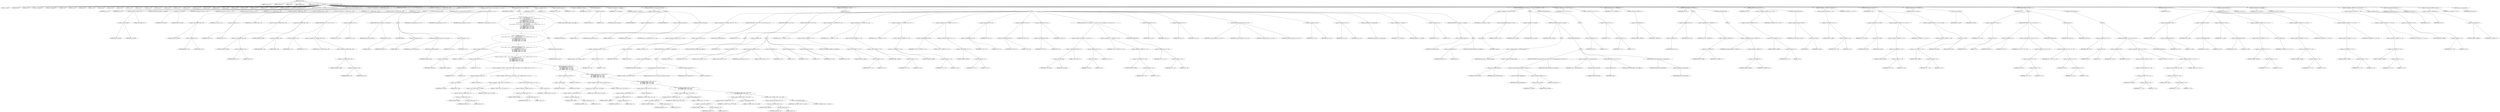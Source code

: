 digraph cache_insert {  
"1000130" [label = "(METHOD,cache_insert)" ]
"1000131" [label = "(PARAM,const char *a1)" ]
"1000132" [label = "(PARAM,_DWORD *a2)" ]
"1000133" [label = "(PARAM,int a3)" ]
"1000134" [label = "(PARAM,unsigned int a4)" ]
"1000135" [label = "(PARAM,unsigned __int16 a5)" ]
"1000136" [label = "(BLOCK,,)" ]
"1000137" [label = "(LOCAL,v5: __int16)" ]
"1000138" [label = "(LOCAL,result: int)" ]
"1000139" [label = "(LOCAL,v11: int)" ]
"1000140" [label = "(LOCAL,v12: unsigned int)" ]
"1000141" [label = "(LOCAL,v13: unsigned int)" ]
"1000142" [label = "(LOCAL,v14: int)" ]
"1000143" [label = "(LOCAL,v15: int *)" ]
"1000144" [label = "(LOCAL,v16: int)" ]
"1000145" [label = "(LOCAL,v17: int)" ]
"1000146" [label = "(LOCAL,v18: int)" ]
"1000147" [label = "(LOCAL,v19: int)" ]
"1000148" [label = "(LOCAL,v20: int)" ]
"1000149" [label = "(LOCAL,v21: int)" ]
"1000150" [label = "(LOCAL,v22: int)" ]
"1000151" [label = "(LOCAL,v23: int)" ]
"1000152" [label = "(LOCAL,v24: int *)" ]
"1000153" [label = "(LOCAL,v25: int)" ]
"1000154" [label = "(LOCAL,v26: int)" ]
"1000155" [label = "(LOCAL,v27: int)" ]
"1000156" [label = "(LOCAL,v28: char *)" ]
"1000157" [label = "(LOCAL,v29: int)" ]
"1000158" [label = "(LOCAL,v30: int)" ]
"1000159" [label = "(LOCAL,v31: int)" ]
"1000160" [label = "(LOCAL,v32: int)" ]
"1000161" [label = "(LOCAL,v33: int)" ]
"1000162" [label = "(LOCAL,v34: int *)" ]
"1000163" [label = "(LOCAL,v35: int)" ]
"1000164" [label = "(LOCAL,v36: int *)" ]
"1000165" [label = "(LOCAL,v37: int [ 4 ])" ]
"1000166" [label = "(<operator>.assignment,v5 = a5)" ]
"1000167" [label = "(IDENTIFIER,v5,v5 = a5)" ]
"1000168" [label = "(IDENTIFIER,a5,v5 = a5)" ]
"1000169" [label = "(CONTROL_STRUCTURE,if ( (a5 & 0x980) == 0 ),if ( (a5 & 0x980) == 0 ))" ]
"1000170" [label = "(<operator>.equals,(a5 & 0x980) == 0)" ]
"1000171" [label = "(<operator>.and,a5 & 0x980)" ]
"1000172" [label = "(IDENTIFIER,a5,a5 & 0x980)" ]
"1000173" [label = "(LITERAL,0x980,a5 & 0x980)" ]
"1000174" [label = "(LITERAL,0,(a5 & 0x980) == 0)" ]
"1000175" [label = "(CONTROL_STRUCTURE,goto LABEL_2;,goto LABEL_2;)" ]
"1000176" [label = "(log_query,log_query(a5 | 0x10000, a1, a2, 0))" ]
"1000177" [label = "(<operator>.or,a5 | 0x10000)" ]
"1000178" [label = "(IDENTIFIER,a5,a5 | 0x10000)" ]
"1000179" [label = "(LITERAL,0x10000,a5 | 0x10000)" ]
"1000180" [label = "(IDENTIFIER,a1,log_query(a5 | 0x10000, a1, a2, 0))" ]
"1000181" [label = "(IDENTIFIER,a2,log_query(a5 | 0x10000, a1, a2, 0))" ]
"1000182" [label = "(LITERAL,0,log_query(a5 | 0x10000, a1, a2, 0))" ]
"1000183" [label = "(<operator>.assignment,v12 = *(_DWORD *)(fbss + 252))" ]
"1000184" [label = "(IDENTIFIER,v12,v12 = *(_DWORD *)(fbss + 252))" ]
"1000185" [label = "(<operator>.indirection,*(_DWORD *)(fbss + 252))" ]
"1000186" [label = "(<operator>.cast,(_DWORD *)(fbss + 252))" ]
"1000187" [label = "(UNKNOWN,_DWORD *,_DWORD *)" ]
"1000188" [label = "(<operator>.addition,fbss + 252)" ]
"1000189" [label = "(IDENTIFIER,fbss,fbss + 252)" ]
"1000190" [label = "(LITERAL,252,fbss + 252)" ]
"1000191" [label = "(CONTROL_STRUCTURE,if ( v12 && v12 < a4 ),if ( v12 && v12 < a4 ))" ]
"1000192" [label = "(<operator>.logicalAnd,v12 && v12 < a4)" ]
"1000193" [label = "(IDENTIFIER,v12,v12 && v12 < a4)" ]
"1000194" [label = "(<operator>.lessThan,v12 < a4)" ]
"1000195" [label = "(IDENTIFIER,v12,v12 < a4)" ]
"1000196" [label = "(IDENTIFIER,a4,v12 < a4)" ]
"1000197" [label = "(<operator>.assignment,a4 = *(_DWORD *)(fbss + 252))" ]
"1000198" [label = "(IDENTIFIER,a4,a4 = *(_DWORD *)(fbss + 252))" ]
"1000199" [label = "(<operator>.indirection,*(_DWORD *)(fbss + 252))" ]
"1000200" [label = "(<operator>.cast,(_DWORD *)(fbss + 252))" ]
"1000201" [label = "(UNKNOWN,_DWORD *,_DWORD *)" ]
"1000202" [label = "(<operator>.addition,fbss + 252)" ]
"1000203" [label = "(IDENTIFIER,fbss,fbss + 252)" ]
"1000204" [label = "(LITERAL,252,fbss + 252)" ]
"1000205" [label = "(<operator>.assignment,v13 = *(_DWORD *)(fbss + 248))" ]
"1000206" [label = "(IDENTIFIER,v13,v13 = *(_DWORD *)(fbss + 248))" ]
"1000207" [label = "(<operator>.indirection,*(_DWORD *)(fbss + 248))" ]
"1000208" [label = "(<operator>.cast,(_DWORD *)(fbss + 248))" ]
"1000209" [label = "(UNKNOWN,_DWORD *,_DWORD *)" ]
"1000210" [label = "(<operator>.addition,fbss + 248)" ]
"1000211" [label = "(IDENTIFIER,fbss,fbss + 248)" ]
"1000212" [label = "(LITERAL,248,fbss + 248)" ]
"1000213" [label = "(CONTROL_STRUCTURE,if ( v13 ),if ( v13 ))" ]
"1000214" [label = "(IDENTIFIER,v13,if ( v13 ))" ]
"1000215" [label = "(BLOCK,,)" ]
"1000216" [label = "(CONTROL_STRUCTURE,if ( a4 < v13 ),if ( a4 < v13 ))" ]
"1000217" [label = "(<operator>.lessThan,a4 < v13)" ]
"1000218" [label = "(IDENTIFIER,a4,a4 < v13)" ]
"1000219" [label = "(IDENTIFIER,v13,a4 < v13)" ]
"1000220" [label = "(<operator>.assignment,a4 = *(_DWORD *)(fbss + 248))" ]
"1000221" [label = "(IDENTIFIER,a4,a4 = *(_DWORD *)(fbss + 248))" ]
"1000222" [label = "(<operator>.indirection,*(_DWORD *)(fbss + 248))" ]
"1000223" [label = "(<operator>.cast,(_DWORD *)(fbss + 248))" ]
"1000224" [label = "(UNKNOWN,_DWORD *,_DWORD *)" ]
"1000225" [label = "(<operator>.addition,fbss + 248)" ]
"1000226" [label = "(IDENTIFIER,fbss,fbss + 248)" ]
"1000227" [label = "(LITERAL,248,fbss + 248)" ]
"1000228" [label = "(<operator>.assignment,v11 = a5)" ]
"1000229" [label = "(IDENTIFIER,v11,v11 = a5)" ]
"1000230" [label = "(IDENTIFIER,a5,v11 = a5)" ]
"1000231" [label = "(CONTROL_STRUCTURE,if ( insert_error ),if ( insert_error ))" ]
"1000232" [label = "(IDENTIFIER,insert_error,if ( insert_error ))" ]
"1000233" [label = "(RETURN,return 0;,return 0;)" ]
"1000234" [label = "(LITERAL,0,return 0;)" ]
"1000235" [label = "(CONTROL_STRUCTURE,else,else)" ]
"1000236" [label = "(BLOCK,,)" ]
"1000237" [label = "(JUMP_TARGET,LABEL_2)" ]
"1000238" [label = "(<operator>.assignment,result = 0)" ]
"1000239" [label = "(IDENTIFIER,result,result = 0)" ]
"1000240" [label = "(LITERAL,0,result = 0)" ]
"1000241" [label = "(CONTROL_STRUCTURE,if ( insert_error ),if ( insert_error ))" ]
"1000242" [label = "(IDENTIFIER,insert_error,if ( insert_error ))" ]
"1000243" [label = "(RETURN,return result;,return result;)" ]
"1000244" [label = "(IDENTIFIER,result,return result;)" ]
"1000245" [label = "(<operator>.assignment,v11 = a5)" ]
"1000246" [label = "(IDENTIFIER,v11,v11 = a5)" ]
"1000247" [label = "(IDENTIFIER,a5,v11 = a5)" ]
"1000248" [label = "(<operator>.assignment,result = cache_scan_free(a1, a2, a3, v11))" ]
"1000249" [label = "(IDENTIFIER,result,result = cache_scan_free(a1, a2, a3, v11))" ]
"1000250" [label = "(cache_scan_free,cache_scan_free(a1, a2, a3, v11))" ]
"1000251" [label = "(IDENTIFIER,a1,cache_scan_free(a1, a2, a3, v11))" ]
"1000252" [label = "(IDENTIFIER,a2,cache_scan_free(a1, a2, a3, v11))" ]
"1000253" [label = "(IDENTIFIER,a3,cache_scan_free(a1, a2, a3, v11))" ]
"1000254" [label = "(IDENTIFIER,v11,cache_scan_free(a1, a2, a3, v11))" ]
"1000255" [label = "(CONTROL_STRUCTURE,if ( result ),if ( result ))" ]
"1000256" [label = "(IDENTIFIER,result,if ( result ))" ]
"1000257" [label = "(BLOCK,,)" ]
"1000258" [label = "(CONTROL_STRUCTURE,if ( (a5 & 0x180) != 0\n      && (a5 & 8) != 0\n      && ((a5 & 0x80) != 0 && (*(_WORD *)(result + 36) & 0x80) != 0 && *(_DWORD *)(result + 12) == *a2\n       || (a5 & 0x100) != 0\n       && (*(_WORD *)(result + 36) & 0x100) != 0\n       && *(_DWORD *)(result + 12) == *a2\n       && *(_DWORD *)(result + 16) == a2[1]\n       && *(_DWORD *)(result + 20) == a2[2]\n       && *(_DWORD *)(result + 24) == a2[3]) ),if ( (a5 & 0x180) != 0\n      && (a5 & 8) != 0\n      && ((a5 & 0x80) != 0 && (*(_WORD *)(result + 36) & 0x80) != 0 && *(_DWORD *)(result + 12) == *a2\n       || (a5 & 0x100) != 0\n       && (*(_WORD *)(result + 36) & 0x100) != 0\n       && *(_DWORD *)(result + 12) == *a2\n       && *(_DWORD *)(result + 16) == a2[1]\n       && *(_DWORD *)(result + 20) == a2[2]\n       && *(_DWORD *)(result + 24) == a2[3]) ))" ]
"1000259" [label = "(<operator>.logicalAnd,(a5 & 0x180) != 0\n      && (a5 & 8) != 0\n      && ((a5 & 0x80) != 0 && (*(_WORD *)(result + 36) & 0x80) != 0 && *(_DWORD *)(result + 12) == *a2\n       || (a5 & 0x100) != 0\n       && (*(_WORD *)(result + 36) & 0x100) != 0\n       && *(_DWORD *)(result + 12) == *a2\n       && *(_DWORD *)(result + 16) == a2[1]\n       && *(_DWORD *)(result + 20) == a2[2]\n       && *(_DWORD *)(result + 24) == a2[3]))" ]
"1000260" [label = "(<operator>.notEquals,(a5 & 0x180) != 0)" ]
"1000261" [label = "(<operator>.and,a5 & 0x180)" ]
"1000262" [label = "(IDENTIFIER,a5,a5 & 0x180)" ]
"1000263" [label = "(LITERAL,0x180,a5 & 0x180)" ]
"1000264" [label = "(LITERAL,0,(a5 & 0x180) != 0)" ]
"1000265" [label = "(<operator>.logicalAnd,(a5 & 8) != 0\n      && ((a5 & 0x80) != 0 && (*(_WORD *)(result + 36) & 0x80) != 0 && *(_DWORD *)(result + 12) == *a2\n       || (a5 & 0x100) != 0\n       && (*(_WORD *)(result + 36) & 0x100) != 0\n       && *(_DWORD *)(result + 12) == *a2\n       && *(_DWORD *)(result + 16) == a2[1]\n       && *(_DWORD *)(result + 20) == a2[2]\n       && *(_DWORD *)(result + 24) == a2[3]))" ]
"1000266" [label = "(<operator>.notEquals,(a5 & 8) != 0)" ]
"1000267" [label = "(<operator>.and,a5 & 8)" ]
"1000268" [label = "(IDENTIFIER,a5,a5 & 8)" ]
"1000269" [label = "(LITERAL,8,a5 & 8)" ]
"1000270" [label = "(LITERAL,0,(a5 & 8) != 0)" ]
"1000271" [label = "(<operator>.logicalOr,(a5 & 0x80) != 0 && (*(_WORD *)(result + 36) & 0x80) != 0 && *(_DWORD *)(result + 12) == *a2\n       || (a5 & 0x100) != 0\n       && (*(_WORD *)(result + 36) & 0x100) != 0\n       && *(_DWORD *)(result + 12) == *a2\n       && *(_DWORD *)(result + 16) == a2[1]\n       && *(_DWORD *)(result + 20) == a2[2]\n       && *(_DWORD *)(result + 24) == a2[3])" ]
"1000272" [label = "(<operator>.logicalAnd,(a5 & 0x80) != 0 && (*(_WORD *)(result + 36) & 0x80) != 0 && *(_DWORD *)(result + 12) == *a2)" ]
"1000273" [label = "(<operator>.notEquals,(a5 & 0x80) != 0)" ]
"1000274" [label = "(<operator>.and,a5 & 0x80)" ]
"1000275" [label = "(IDENTIFIER,a5,a5 & 0x80)" ]
"1000276" [label = "(LITERAL,0x80,a5 & 0x80)" ]
"1000277" [label = "(LITERAL,0,(a5 & 0x80) != 0)" ]
"1000278" [label = "(<operator>.logicalAnd,(*(_WORD *)(result + 36) & 0x80) != 0 && *(_DWORD *)(result + 12) == *a2)" ]
"1000279" [label = "(<operator>.notEquals,(*(_WORD *)(result + 36) & 0x80) != 0)" ]
"1000280" [label = "(<operator>.and,*(_WORD *)(result + 36) & 0x80)" ]
"1000281" [label = "(<operator>.indirection,*(_WORD *)(result + 36))" ]
"1000282" [label = "(<operator>.cast,(_WORD *)(result + 36))" ]
"1000283" [label = "(UNKNOWN,_WORD *,_WORD *)" ]
"1000284" [label = "(<operator>.addition,result + 36)" ]
"1000285" [label = "(IDENTIFIER,result,result + 36)" ]
"1000286" [label = "(LITERAL,36,result + 36)" ]
"1000287" [label = "(LITERAL,0x80,*(_WORD *)(result + 36) & 0x80)" ]
"1000288" [label = "(LITERAL,0,(*(_WORD *)(result + 36) & 0x80) != 0)" ]
"1000289" [label = "(<operator>.equals,*(_DWORD *)(result + 12) == *a2)" ]
"1000290" [label = "(<operator>.indirection,*(_DWORD *)(result + 12))" ]
"1000291" [label = "(<operator>.cast,(_DWORD *)(result + 12))" ]
"1000292" [label = "(UNKNOWN,_DWORD *,_DWORD *)" ]
"1000293" [label = "(<operator>.addition,result + 12)" ]
"1000294" [label = "(IDENTIFIER,result,result + 12)" ]
"1000295" [label = "(LITERAL,12,result + 12)" ]
"1000296" [label = "(<operator>.indirection,*a2)" ]
"1000297" [label = "(IDENTIFIER,a2,*(_DWORD *)(result + 12) == *a2)" ]
"1000298" [label = "(<operator>.logicalAnd,(a5 & 0x100) != 0\n       && (*(_WORD *)(result + 36) & 0x100) != 0\n       && *(_DWORD *)(result + 12) == *a2\n       && *(_DWORD *)(result + 16) == a2[1]\n       && *(_DWORD *)(result + 20) == a2[2]\n       && *(_DWORD *)(result + 24) == a2[3])" ]
"1000299" [label = "(<operator>.notEquals,(a5 & 0x100) != 0)" ]
"1000300" [label = "(<operator>.and,a5 & 0x100)" ]
"1000301" [label = "(IDENTIFIER,a5,a5 & 0x100)" ]
"1000302" [label = "(LITERAL,0x100,a5 & 0x100)" ]
"1000303" [label = "(LITERAL,0,(a5 & 0x100) != 0)" ]
"1000304" [label = "(<operator>.logicalAnd,(*(_WORD *)(result + 36) & 0x100) != 0\n       && *(_DWORD *)(result + 12) == *a2\n       && *(_DWORD *)(result + 16) == a2[1]\n       && *(_DWORD *)(result + 20) == a2[2]\n       && *(_DWORD *)(result + 24) == a2[3])" ]
"1000305" [label = "(<operator>.notEquals,(*(_WORD *)(result + 36) & 0x100) != 0)" ]
"1000306" [label = "(<operator>.and,*(_WORD *)(result + 36) & 0x100)" ]
"1000307" [label = "(<operator>.indirection,*(_WORD *)(result + 36))" ]
"1000308" [label = "(<operator>.cast,(_WORD *)(result + 36))" ]
"1000309" [label = "(UNKNOWN,_WORD *,_WORD *)" ]
"1000310" [label = "(<operator>.addition,result + 36)" ]
"1000311" [label = "(IDENTIFIER,result,result + 36)" ]
"1000312" [label = "(LITERAL,36,result + 36)" ]
"1000313" [label = "(LITERAL,0x100,*(_WORD *)(result + 36) & 0x100)" ]
"1000314" [label = "(LITERAL,0,(*(_WORD *)(result + 36) & 0x100) != 0)" ]
"1000315" [label = "(<operator>.logicalAnd,*(_DWORD *)(result + 12) == *a2\n       && *(_DWORD *)(result + 16) == a2[1]\n       && *(_DWORD *)(result + 20) == a2[2]\n       && *(_DWORD *)(result + 24) == a2[3])" ]
"1000316" [label = "(<operator>.equals,*(_DWORD *)(result + 12) == *a2)" ]
"1000317" [label = "(<operator>.indirection,*(_DWORD *)(result + 12))" ]
"1000318" [label = "(<operator>.cast,(_DWORD *)(result + 12))" ]
"1000319" [label = "(UNKNOWN,_DWORD *,_DWORD *)" ]
"1000320" [label = "(<operator>.addition,result + 12)" ]
"1000321" [label = "(IDENTIFIER,result,result + 12)" ]
"1000322" [label = "(LITERAL,12,result + 12)" ]
"1000323" [label = "(<operator>.indirection,*a2)" ]
"1000324" [label = "(IDENTIFIER,a2,*(_DWORD *)(result + 12) == *a2)" ]
"1000325" [label = "(<operator>.logicalAnd,*(_DWORD *)(result + 16) == a2[1]\n       && *(_DWORD *)(result + 20) == a2[2]\n       && *(_DWORD *)(result + 24) == a2[3])" ]
"1000326" [label = "(<operator>.equals,*(_DWORD *)(result + 16) == a2[1])" ]
"1000327" [label = "(<operator>.indirection,*(_DWORD *)(result + 16))" ]
"1000328" [label = "(<operator>.cast,(_DWORD *)(result + 16))" ]
"1000329" [label = "(UNKNOWN,_DWORD *,_DWORD *)" ]
"1000330" [label = "(<operator>.addition,result + 16)" ]
"1000331" [label = "(IDENTIFIER,result,result + 16)" ]
"1000332" [label = "(LITERAL,16,result + 16)" ]
"1000333" [label = "(<operator>.indirectIndexAccess,a2[1])" ]
"1000334" [label = "(IDENTIFIER,a2,*(_DWORD *)(result + 16) == a2[1])" ]
"1000335" [label = "(LITERAL,1,*(_DWORD *)(result + 16) == a2[1])" ]
"1000336" [label = "(<operator>.logicalAnd,*(_DWORD *)(result + 20) == a2[2]\n       && *(_DWORD *)(result + 24) == a2[3])" ]
"1000337" [label = "(<operator>.equals,*(_DWORD *)(result + 20) == a2[2])" ]
"1000338" [label = "(<operator>.indirection,*(_DWORD *)(result + 20))" ]
"1000339" [label = "(<operator>.cast,(_DWORD *)(result + 20))" ]
"1000340" [label = "(UNKNOWN,_DWORD *,_DWORD *)" ]
"1000341" [label = "(<operator>.addition,result + 20)" ]
"1000342" [label = "(IDENTIFIER,result,result + 20)" ]
"1000343" [label = "(LITERAL,20,result + 20)" ]
"1000344" [label = "(<operator>.indirectIndexAccess,a2[2])" ]
"1000345" [label = "(IDENTIFIER,a2,*(_DWORD *)(result + 20) == a2[2])" ]
"1000346" [label = "(LITERAL,2,*(_DWORD *)(result + 20) == a2[2])" ]
"1000347" [label = "(<operator>.equals,*(_DWORD *)(result + 24) == a2[3])" ]
"1000348" [label = "(<operator>.indirection,*(_DWORD *)(result + 24))" ]
"1000349" [label = "(<operator>.cast,(_DWORD *)(result + 24))" ]
"1000350" [label = "(UNKNOWN,_DWORD *,_DWORD *)" ]
"1000351" [label = "(<operator>.addition,result + 24)" ]
"1000352" [label = "(IDENTIFIER,result,result + 24)" ]
"1000353" [label = "(LITERAL,24,result + 24)" ]
"1000354" [label = "(<operator>.indirectIndexAccess,a2[3])" ]
"1000355" [label = "(IDENTIFIER,a2,*(_DWORD *)(result + 24) == a2[3])" ]
"1000356" [label = "(LITERAL,3,*(_DWORD *)(result + 24) == a2[3])" ]
"1000357" [label = "(BLOCK,,)" ]
"1000358" [label = "(RETURN,return result;,return result;)" ]
"1000359" [label = "(IDENTIFIER,result,return result;)" ]
"1000360" [label = "(CONTROL_STRUCTURE,goto LABEL_13;,goto LABEL_13;)" ]
"1000361" [label = "(<operator>.assignment,v14 = 0)" ]
"1000362" [label = "(IDENTIFIER,v14,v14 = 0)" ]
"1000363" [label = "(LITERAL,0,v14 = 0)" ]
"1000364" [label = "(<operator>.assignment,v15 = v37)" ]
"1000365" [label = "(IDENTIFIER,v15,v15 = v37)" ]
"1000366" [label = "(IDENTIFIER,v37,v15 = v37)" ]
"1000367" [label = "(<operator>.assignment,v16 = a5 & 4)" ]
"1000368" [label = "(IDENTIFIER,v16,v16 = a5 & 4)" ]
"1000369" [label = "(<operator>.and,a5 & 4)" ]
"1000370" [label = "(IDENTIFIER,a5,a5 & 4)" ]
"1000371" [label = "(LITERAL,4,a5 & 4)" ]
"1000372" [label = "(JUMP_TARGET,LABEL_25)" ]
"1000373" [label = "(<operator>.assignment,v17 = cache_tail)" ]
"1000374" [label = "(IDENTIFIER,v17,v17 = cache_tail)" ]
"1000375" [label = "(IDENTIFIER,cache_tail,v17 = cache_tail)" ]
"1000376" [label = "(CONTROL_STRUCTURE,if ( !cache_tail ),if ( !cache_tail ))" ]
"1000377" [label = "(<operator>.logicalNot,!cache_tail)" ]
"1000378" [label = "(IDENTIFIER,cache_tail,!cache_tail)" ]
"1000379" [label = "(BLOCK,,)" ]
"1000380" [label = "(JUMP_TARGET,LABEL_13)" ]
"1000381" [label = "(<operator>.assignment,result = 0)" ]
"1000382" [label = "(IDENTIFIER,result,result = 0)" ]
"1000383" [label = "(LITERAL,0,result = 0)" ]
"1000384" [label = "(JUMP_TARGET,LABEL_14)" ]
"1000385" [label = "(<operator>.assignment,insert_error = 1)" ]
"1000386" [label = "(IDENTIFIER,insert_error,insert_error = 1)" ]
"1000387" [label = "(LITERAL,1,insert_error = 1)" ]
"1000388" [label = "(RETURN,return result;,return result;)" ]
"1000389" [label = "(IDENTIFIER,result,return result;)" ]
"1000390" [label = "(CONTROL_STRUCTURE,while ( 1 ),while ( 1 ))" ]
"1000391" [label = "(LITERAL,1,while ( 1 ))" ]
"1000392" [label = "(BLOCK,,)" ]
"1000393" [label = "(<operator>.assignment,v18 = *(unsigned __int16 *)(v17 + 36))" ]
"1000394" [label = "(IDENTIFIER,v18,v18 = *(unsigned __int16 *)(v17 + 36))" ]
"1000395" [label = "(<operator>.indirection,*(unsigned __int16 *)(v17 + 36))" ]
"1000396" [label = "(<operator>.cast,(unsigned __int16 *)(v17 + 36))" ]
"1000397" [label = "(UNKNOWN,unsigned __int16 *,unsigned __int16 *)" ]
"1000398" [label = "(<operator>.addition,v17 + 36)" ]
"1000399" [label = "(IDENTIFIER,v17,v17 + 36)" ]
"1000400" [label = "(LITERAL,36,v17 + 36)" ]
"1000401" [label = "(CONTROL_STRUCTURE,if ( (v18 & 0xC) == 0 ),if ( (v18 & 0xC) == 0 ))" ]
"1000402" [label = "(<operator>.equals,(v18 & 0xC) == 0)" ]
"1000403" [label = "(<operator>.and,v18 & 0xC)" ]
"1000404" [label = "(IDENTIFIER,v18,v18 & 0xC)" ]
"1000405" [label = "(LITERAL,0xC,v18 & 0xC)" ]
"1000406" [label = "(LITERAL,0,(v18 & 0xC) == 0)" ]
"1000407" [label = "(CONTROL_STRUCTURE,break;,break;)" ]
"1000408" [label = "(CONTROL_STRUCTURE,if ( v14 ),if ( v14 ))" ]
"1000409" [label = "(IDENTIFIER,v14,if ( v14 ))" ]
"1000410" [label = "(BLOCK,,)" ]
"1000411" [label = "(CONTROL_STRUCTURE,if ( !warned_8287 ),if ( !warned_8287 ))" ]
"1000412" [label = "(<operator>.logicalNot,!warned_8287)" ]
"1000413" [label = "(IDENTIFIER,warned_8287,!warned_8287)" ]
"1000414" [label = "(BLOCK,,)" ]
"1000415" [label = "(my_syslog,my_syslog(3, \"Internal error in cache.\"))" ]
"1000416" [label = "(LITERAL,3,my_syslog(3, \"Internal error in cache.\"))" ]
"1000417" [label = "(LITERAL,\"Internal error in cache.\",my_syslog(3, \"Internal error in cache.\"))" ]
"1000418" [label = "(<operator>.assignment,warned_8287 = 1)" ]
"1000419" [label = "(IDENTIFIER,warned_8287,warned_8287 = 1)" ]
"1000420" [label = "(LITERAL,1,warned_8287 = 1)" ]
"1000421" [label = "(CONTROL_STRUCTURE,goto LABEL_13;,goto LABEL_13;)" ]
"1000422" [label = "(CONTROL_STRUCTURE,if ( !v16 ),if ( !v16 ))" ]
"1000423" [label = "(<operator>.logicalNot,!v16)" ]
"1000424" [label = "(IDENTIFIER,v16,!v16)" ]
"1000425" [label = "(BLOCK,,)" ]
"1000426" [label = "(<operator>.assignment,v36 = v15)" ]
"1000427" [label = "(IDENTIFIER,v36,v36 = v15)" ]
"1000428" [label = "(IDENTIFIER,v15,v36 = v15)" ]
"1000429" [label = "(cache_scan_free,cache_scan_free(0, 0, a3, 0))" ]
"1000430" [label = "(LITERAL,0,cache_scan_free(0, 0, a3, 0))" ]
"1000431" [label = "(LITERAL,0,cache_scan_free(0, 0, a3, 0))" ]
"1000432" [label = "(IDENTIFIER,a3,cache_scan_free(0, 0, a3, 0))" ]
"1000433" [label = "(LITERAL,0,cache_scan_free(0, 0, a3, 0))" ]
"1000434" [label = "(<operator>.assignment,v16 = 1)" ]
"1000435" [label = "(IDENTIFIER,v16,v16 = 1)" ]
"1000436" [label = "(LITERAL,1,v16 = 1)" ]
"1000437" [label = "(<operator>.assignment,v14 = 0)" ]
"1000438" [label = "(IDENTIFIER,v14,v14 = 0)" ]
"1000439" [label = "(LITERAL,0,v14 = 0)" ]
"1000440" [label = "(<operator>.assignment,v15 = v36)" ]
"1000441" [label = "(IDENTIFIER,v15,v15 = v36)" ]
"1000442" [label = "(IDENTIFIER,v36,v15 = v36)" ]
"1000443" [label = "(CONTROL_STRUCTURE,goto LABEL_25;,goto LABEL_25;)" ]
"1000444" [label = "(<operator>.assignment,v19 = *(_DWORD *)(v17 + 16))" ]
"1000445" [label = "(IDENTIFIER,v19,v19 = *(_DWORD *)(v17 + 16))" ]
"1000446" [label = "(<operator>.indirection,*(_DWORD *)(v17 + 16))" ]
"1000447" [label = "(<operator>.cast,(_DWORD *)(v17 + 16))" ]
"1000448" [label = "(UNKNOWN,_DWORD *,_DWORD *)" ]
"1000449" [label = "(<operator>.addition,v17 + 16)" ]
"1000450" [label = "(IDENTIFIER,v17,v17 + 16)" ]
"1000451" [label = "(LITERAL,16,v17 + 16)" ]
"1000452" [label = "(<operator>.assignment,v20 = *(_DWORD *)(v17 + 20))" ]
"1000453" [label = "(IDENTIFIER,v20,v20 = *(_DWORD *)(v17 + 20))" ]
"1000454" [label = "(<operator>.indirection,*(_DWORD *)(v17 + 20))" ]
"1000455" [label = "(<operator>.cast,(_DWORD *)(v17 + 20))" ]
"1000456" [label = "(UNKNOWN,_DWORD *,_DWORD *)" ]
"1000457" [label = "(<operator>.addition,v17 + 20)" ]
"1000458" [label = "(IDENTIFIER,v17,v17 + 20)" ]
"1000459" [label = "(LITERAL,20,v17 + 20)" ]
"1000460" [label = "(<operator>.assignment,v21 = *(_DWORD *)(v17 + 24))" ]
"1000461" [label = "(IDENTIFIER,v21,v21 = *(_DWORD *)(v17 + 24))" ]
"1000462" [label = "(<operator>.indirection,*(_DWORD *)(v17 + 24))" ]
"1000463" [label = "(<operator>.cast,(_DWORD *)(v17 + 24))" ]
"1000464" [label = "(UNKNOWN,_DWORD *,_DWORD *)" ]
"1000465" [label = "(<operator>.addition,v17 + 24)" ]
"1000466" [label = "(IDENTIFIER,v17,v17 + 24)" ]
"1000467" [label = "(LITERAL,24,v17 + 24)" ]
"1000468" [label = "(<operator>.assignment,v37[0] = *(_DWORD *)(v17 + 12))" ]
"1000469" [label = "(<operator>.indirectIndexAccess,v37[0])" ]
"1000470" [label = "(IDENTIFIER,v37,v37[0] = *(_DWORD *)(v17 + 12))" ]
"1000471" [label = "(LITERAL,0,v37[0] = *(_DWORD *)(v17 + 12))" ]
"1000472" [label = "(<operator>.indirection,*(_DWORD *)(v17 + 12))" ]
"1000473" [label = "(<operator>.cast,(_DWORD *)(v17 + 12))" ]
"1000474" [label = "(UNKNOWN,_DWORD *,_DWORD *)" ]
"1000475" [label = "(<operator>.addition,v17 + 12)" ]
"1000476" [label = "(IDENTIFIER,v17,v17 + 12)" ]
"1000477" [label = "(LITERAL,12,v17 + 12)" ]
"1000478" [label = "(<operator>.assignment,v37[1] = v19)" ]
"1000479" [label = "(<operator>.indirectIndexAccess,v37[1])" ]
"1000480" [label = "(IDENTIFIER,v37,v37[1] = v19)" ]
"1000481" [label = "(LITERAL,1,v37[1] = v19)" ]
"1000482" [label = "(IDENTIFIER,v19,v37[1] = v19)" ]
"1000483" [label = "(<operator>.assignment,v37[2] = v20)" ]
"1000484" [label = "(<operator>.indirectIndexAccess,v37[2])" ]
"1000485" [label = "(IDENTIFIER,v37,v37[2] = v20)" ]
"1000486" [label = "(LITERAL,2,v37[2] = v20)" ]
"1000487" [label = "(IDENTIFIER,v20,v37[2] = v20)" ]
"1000488" [label = "(<operator>.assignment,v37[3] = v21)" ]
"1000489" [label = "(<operator>.indirectIndexAccess,v37[3])" ]
"1000490" [label = "(IDENTIFIER,v37,v37[3] = v21)" ]
"1000491" [label = "(LITERAL,3,v37[3] = v21)" ]
"1000492" [label = "(IDENTIFIER,v21,v37[3] = v21)" ]
"1000493" [label = "(CONTROL_STRUCTURE,if ( (v18 & 0x200) != 0 || (v18 & 2) != 0 ),if ( (v18 & 0x200) != 0 || (v18 & 2) != 0 ))" ]
"1000494" [label = "(<operator>.logicalOr,(v18 & 0x200) != 0 || (v18 & 2) != 0)" ]
"1000495" [label = "(<operator>.notEquals,(v18 & 0x200) != 0)" ]
"1000496" [label = "(<operator>.and,v18 & 0x200)" ]
"1000497" [label = "(IDENTIFIER,v18,v18 & 0x200)" ]
"1000498" [label = "(LITERAL,0x200,v18 & 0x200)" ]
"1000499" [label = "(LITERAL,0,(v18 & 0x200) != 0)" ]
"1000500" [label = "(<operator>.notEquals,(v18 & 2) != 0)" ]
"1000501" [label = "(<operator>.and,v18 & 2)" ]
"1000502" [label = "(IDENTIFIER,v18,v18 & 2)" ]
"1000503" [label = "(LITERAL,2,v18 & 2)" ]
"1000504" [label = "(LITERAL,0,(v18 & 2) != 0)" ]
"1000505" [label = "(<operator>.assignment,v22 = *(_DWORD *)(v17 + 40))" ]
"1000506" [label = "(IDENTIFIER,v22,v22 = *(_DWORD *)(v17 + 40))" ]
"1000507" [label = "(<operator>.indirection,*(_DWORD *)(v17 + 40))" ]
"1000508" [label = "(<operator>.cast,(_DWORD *)(v17 + 40))" ]
"1000509" [label = "(UNKNOWN,_DWORD *,_DWORD *)" ]
"1000510" [label = "(<operator>.addition,v17 + 40)" ]
"1000511" [label = "(IDENTIFIER,v17,v17 + 40)" ]
"1000512" [label = "(LITERAL,40,v17 + 40)" ]
"1000513" [label = "(CONTROL_STRUCTURE,else,else)" ]
"1000514" [label = "(<operator>.assignment,v22 = v17 + 40)" ]
"1000515" [label = "(IDENTIFIER,v22,v22 = v17 + 40)" ]
"1000516" [label = "(<operator>.addition,v17 + 40)" ]
"1000517" [label = "(IDENTIFIER,v17,v17 + 40)" ]
"1000518" [label = "(LITERAL,40,v17 + 40)" ]
"1000519" [label = "(<operator>.assignment,v35 = v16)" ]
"1000520" [label = "(IDENTIFIER,v35,v35 = v16)" ]
"1000521" [label = "(IDENTIFIER,v16,v35 = v16)" ]
"1000522" [label = "(<operator>.assignment,v34 = v15)" ]
"1000523" [label = "(IDENTIFIER,v34,v34 = v15)" ]
"1000524" [label = "(IDENTIFIER,v15,v34 = v15)" ]
"1000525" [label = "(cache_scan_free,cache_scan_free(v22, v15, a3, v18))" ]
"1000526" [label = "(IDENTIFIER,v22,cache_scan_free(v22, v15, a3, v18))" ]
"1000527" [label = "(IDENTIFIER,v15,cache_scan_free(v22, v15, a3, v18))" ]
"1000528" [label = "(IDENTIFIER,a3,cache_scan_free(v22, v15, a3, v18))" ]
"1000529" [label = "(IDENTIFIER,v18,cache_scan_free(v22, v15, a3, v18))" ]
"1000530" [label = "(<operator>.assignment,v15 = v34)" ]
"1000531" [label = "(IDENTIFIER,v15,v15 = v34)" ]
"1000532" [label = "(IDENTIFIER,v34,v15 = v34)" ]
"1000533" [label = "(<operator>.assignment,v16 = v35)" ]
"1000534" [label = "(IDENTIFIER,v16,v16 = v35)" ]
"1000535" [label = "(IDENTIFIER,v35,v16 = v35)" ]
"1000536" [label = "(<operator>.preIncrement,++cache_live_freed)" ]
"1000537" [label = "(IDENTIFIER,cache_live_freed,++cache_live_freed)" ]
"1000538" [label = "(<operator>.assignment,v17 = cache_tail)" ]
"1000539" [label = "(IDENTIFIER,v17,v17 = cache_tail)" ]
"1000540" [label = "(IDENTIFIER,cache_tail,v17 = cache_tail)" ]
"1000541" [label = "(<operator>.assignment,v14 = 1)" ]
"1000542" [label = "(IDENTIFIER,v14,v14 = 1)" ]
"1000543" [label = "(LITERAL,1,v14 = 1)" ]
"1000544" [label = "(CONTROL_STRUCTURE,if ( !cache_tail ),if ( !cache_tail ))" ]
"1000545" [label = "(<operator>.logicalNot,!cache_tail)" ]
"1000546" [label = "(IDENTIFIER,cache_tail,!cache_tail)" ]
"1000547" [label = "(BLOCK,,)" ]
"1000548" [label = "(<operator>.assignment,result = 0)" ]
"1000549" [label = "(IDENTIFIER,result,result = 0)" ]
"1000550" [label = "(LITERAL,0,result = 0)" ]
"1000551" [label = "(CONTROL_STRUCTURE,goto LABEL_14;,goto LABEL_14;)" ]
"1000552" [label = "(CONTROL_STRUCTURE,if ( a1 && strlen(a1) >= 0x32 ),if ( a1 && strlen(a1) >= 0x32 ))" ]
"1000553" [label = "(<operator>.logicalAnd,a1 && strlen(a1) >= 0x32)" ]
"1000554" [label = "(IDENTIFIER,a1,a1 && strlen(a1) >= 0x32)" ]
"1000555" [label = "(<operator>.greaterEqualsThan,strlen(a1) >= 0x32)" ]
"1000556" [label = "(strlen,strlen(a1))" ]
"1000557" [label = "(IDENTIFIER,a1,strlen(a1))" ]
"1000558" [label = "(LITERAL,0x32,strlen(a1) >= 0x32)" ]
"1000559" [label = "(BLOCK,,)" ]
"1000560" [label = "(<operator>.assignment,v23 = big_free)" ]
"1000561" [label = "(IDENTIFIER,v23,v23 = big_free)" ]
"1000562" [label = "(IDENTIFIER,big_free,v23 = big_free)" ]
"1000563" [label = "(CONTROL_STRUCTURE,if ( big_free ),if ( big_free ))" ]
"1000564" [label = "(IDENTIFIER,big_free,if ( big_free ))" ]
"1000565" [label = "(BLOCK,,)" ]
"1000566" [label = "(<operator>.assignment,big_free = *(_DWORD *)big_free)" ]
"1000567" [label = "(IDENTIFIER,big_free,big_free = *(_DWORD *)big_free)" ]
"1000568" [label = "(<operator>.indirection,*(_DWORD *)big_free)" ]
"1000569" [label = "(<operator>.cast,(_DWORD *)big_free)" ]
"1000570" [label = "(UNKNOWN,_DWORD *,_DWORD *)" ]
"1000571" [label = "(IDENTIFIER,big_free,(_DWORD *)big_free)" ]
"1000572" [label = "(CONTROL_STRUCTURE,else,else)" ]
"1000573" [label = "(BLOCK,,)" ]
"1000574" [label = "(CONTROL_STRUCTURE,if ( !bignames_left && (a5 & 0x5000) == 0 ),if ( !bignames_left && (a5 & 0x5000) == 0 ))" ]
"1000575" [label = "(<operator>.logicalAnd,!bignames_left && (a5 & 0x5000) == 0)" ]
"1000576" [label = "(<operator>.logicalNot,!bignames_left)" ]
"1000577" [label = "(IDENTIFIER,bignames_left,!bignames_left)" ]
"1000578" [label = "(<operator>.equals,(a5 & 0x5000) == 0)" ]
"1000579" [label = "(<operator>.and,a5 & 0x5000)" ]
"1000580" [label = "(IDENTIFIER,a5,a5 & 0x5000)" ]
"1000581" [label = "(LITERAL,0x5000,a5 & 0x5000)" ]
"1000582" [label = "(LITERAL,0,(a5 & 0x5000) == 0)" ]
"1000583" [label = "(CONTROL_STRUCTURE,goto LABEL_13;,goto LABEL_13;)" ]
"1000584" [label = "(<operator>.assignment,v23 = whine_malloc(1028))" ]
"1000585" [label = "(IDENTIFIER,v23,v23 = whine_malloc(1028))" ]
"1000586" [label = "(whine_malloc,whine_malloc(1028))" ]
"1000587" [label = "(LITERAL,1028,whine_malloc(1028))" ]
"1000588" [label = "(CONTROL_STRUCTURE,if ( !v23 ),if ( !v23 ))" ]
"1000589" [label = "(<operator>.logicalNot,!v23)" ]
"1000590" [label = "(IDENTIFIER,v23,!v23)" ]
"1000591" [label = "(CONTROL_STRUCTURE,goto LABEL_13;,goto LABEL_13;)" ]
"1000592" [label = "(CONTROL_STRUCTURE,if ( bignames_left ),if ( bignames_left ))" ]
"1000593" [label = "(IDENTIFIER,bignames_left,if ( bignames_left ))" ]
"1000594" [label = "(<operator>.preDecrement,--bignames_left)" ]
"1000595" [label = "(IDENTIFIER,bignames_left,--bignames_left)" ]
"1000596" [label = "(CONTROL_STRUCTURE,else,else)" ]
"1000597" [label = "(BLOCK,,)" ]
"1000598" [label = "(<operator>.assignment,v23 = 0)" ]
"1000599" [label = "(IDENTIFIER,v23,v23 = 0)" ]
"1000600" [label = "(LITERAL,0,v23 = 0)" ]
"1000601" [label = "(<operator>.assignment,v24 = *(int **)(v17 + 4))" ]
"1000602" [label = "(IDENTIFIER,v24,v24 = *(int **)(v17 + 4))" ]
"1000603" [label = "(<operator>.indirection,*(int **)(v17 + 4))" ]
"1000604" [label = "(<operator>.cast,(int **)(v17 + 4))" ]
"1000605" [label = "(UNKNOWN,int **,int **)" ]
"1000606" [label = "(<operator>.addition,v17 + 4)" ]
"1000607" [label = "(IDENTIFIER,v17,v17 + 4)" ]
"1000608" [label = "(LITERAL,4,v17 + 4)" ]
"1000609" [label = "(<operator>.assignment,v25 = *(_DWORD *)v17)" ]
"1000610" [label = "(IDENTIFIER,v25,v25 = *(_DWORD *)v17)" ]
"1000611" [label = "(<operator>.indirection,*(_DWORD *)v17)" ]
"1000612" [label = "(<operator>.cast,(_DWORD *)v17)" ]
"1000613" [label = "(UNKNOWN,_DWORD *,_DWORD *)" ]
"1000614" [label = "(IDENTIFIER,v17,(_DWORD *)v17)" ]
"1000615" [label = "(CONTROL_STRUCTURE,if ( v24 ),if ( v24 ))" ]
"1000616" [label = "(IDENTIFIER,v24,if ( v24 ))" ]
"1000617" [label = "(BLOCK,,)" ]
"1000618" [label = "(<operator>.assignment,*v24 = v25)" ]
"1000619" [label = "(<operator>.indirection,*v24)" ]
"1000620" [label = "(IDENTIFIER,v24,*v24 = v25)" ]
"1000621" [label = "(IDENTIFIER,v25,*v24 = v25)" ]
"1000622" [label = "(<operator>.assignment,v25 = *(_DWORD *)v17)" ]
"1000623" [label = "(IDENTIFIER,v25,v25 = *(_DWORD *)v17)" ]
"1000624" [label = "(<operator>.indirection,*(_DWORD *)v17)" ]
"1000625" [label = "(<operator>.cast,(_DWORD *)v17)" ]
"1000626" [label = "(UNKNOWN,_DWORD *,_DWORD *)" ]
"1000627" [label = "(IDENTIFIER,v17,(_DWORD *)v17)" ]
"1000628" [label = "(CONTROL_STRUCTURE,else,else)" ]
"1000629" [label = "(BLOCK,,)" ]
"1000630" [label = "(<operator>.assignment,cache_head = *(_DWORD *)v17)" ]
"1000631" [label = "(IDENTIFIER,cache_head,cache_head = *(_DWORD *)v17)" ]
"1000632" [label = "(<operator>.indirection,*(_DWORD *)v17)" ]
"1000633" [label = "(<operator>.cast,(_DWORD *)v17)" ]
"1000634" [label = "(UNKNOWN,_DWORD *,_DWORD *)" ]
"1000635" [label = "(IDENTIFIER,v17,(_DWORD *)v17)" ]
"1000636" [label = "(CONTROL_STRUCTURE,if ( v25 ),if ( v25 ))" ]
"1000637" [label = "(IDENTIFIER,v25,if ( v25 ))" ]
"1000638" [label = "(<operator>.assignment,*(_DWORD *)(v25 + 4) = v24)" ]
"1000639" [label = "(<operator>.indirection,*(_DWORD *)(v25 + 4))" ]
"1000640" [label = "(<operator>.cast,(_DWORD *)(v25 + 4))" ]
"1000641" [label = "(UNKNOWN,_DWORD *,_DWORD *)" ]
"1000642" [label = "(<operator>.addition,v25 + 4)" ]
"1000643" [label = "(IDENTIFIER,v25,v25 + 4)" ]
"1000644" [label = "(LITERAL,4,v25 + 4)" ]
"1000645" [label = "(IDENTIFIER,v24,*(_DWORD *)(v25 + 4) = v24)" ]
"1000646" [label = "(CONTROL_STRUCTURE,else,else)" ]
"1000647" [label = "(<operator>.assignment,cache_tail = (int)v24)" ]
"1000648" [label = "(IDENTIFIER,cache_tail,cache_tail = (int)v24)" ]
"1000649" [label = "(<operator>.cast,(int)v24)" ]
"1000650" [label = "(UNKNOWN,int,int)" ]
"1000651" [label = "(IDENTIFIER,v24,(int)v24)" ]
"1000652" [label = "(<operator>.assignment,*(_WORD *)(v17 + 36) = a5)" ]
"1000653" [label = "(<operator>.indirection,*(_WORD *)(v17 + 36))" ]
"1000654" [label = "(<operator>.cast,(_WORD *)(v17 + 36))" ]
"1000655" [label = "(UNKNOWN,_WORD *,_WORD *)" ]
"1000656" [label = "(<operator>.addition,v17 + 36)" ]
"1000657" [label = "(IDENTIFIER,v17,v17 + 36)" ]
"1000658" [label = "(LITERAL,36,v17 + 36)" ]
"1000659" [label = "(IDENTIFIER,a5,*(_WORD *)(v17 + 36) = a5)" ]
"1000660" [label = "(CONTROL_STRUCTURE,if ( v23 ),if ( v23 ))" ]
"1000661" [label = "(IDENTIFIER,v23,if ( v23 ))" ]
"1000662" [label = "(BLOCK,,)" ]
"1000663" [label = "(<operator>.assignment,v5 = a5 | 0x200)" ]
"1000664" [label = "(IDENTIFIER,v5,v5 = a5 | 0x200)" ]
"1000665" [label = "(<operator>.or,a5 | 0x200)" ]
"1000666" [label = "(IDENTIFIER,a5,a5 | 0x200)" ]
"1000667" [label = "(LITERAL,0x200,a5 | 0x200)" ]
"1000668" [label = "(<operator>.assignment,*(_DWORD *)(v17 + 40) = v23)" ]
"1000669" [label = "(<operator>.indirection,*(_DWORD *)(v17 + 40))" ]
"1000670" [label = "(<operator>.cast,(_DWORD *)(v17 + 40))" ]
"1000671" [label = "(UNKNOWN,_DWORD *,_DWORD *)" ]
"1000672" [label = "(<operator>.addition,v17 + 40)" ]
"1000673" [label = "(IDENTIFIER,v17,v17 + 40)" ]
"1000674" [label = "(LITERAL,40,v17 + 40)" ]
"1000675" [label = "(IDENTIFIER,v23,*(_DWORD *)(v17 + 40) = v23)" ]
"1000676" [label = "(<operator>.assignment,*(_WORD *)(v17 + 36) = a5 | 0x200)" ]
"1000677" [label = "(<operator>.indirection,*(_WORD *)(v17 + 36))" ]
"1000678" [label = "(<operator>.cast,(_WORD *)(v17 + 36))" ]
"1000679" [label = "(UNKNOWN,_WORD *,_WORD *)" ]
"1000680" [label = "(<operator>.addition,v17 + 36)" ]
"1000681" [label = "(IDENTIFIER,v17,v17 + 36)" ]
"1000682" [label = "(LITERAL,36,v17 + 36)" ]
"1000683" [label = "(<operator>.or,a5 | 0x200)" ]
"1000684" [label = "(IDENTIFIER,a5,a5 | 0x200)" ]
"1000685" [label = "(LITERAL,0x200,a5 | 0x200)" ]
"1000686" [label = "(<operator>.assignment,v26 = v5 & 0x200)" ]
"1000687" [label = "(IDENTIFIER,v26,v26 = v5 & 0x200)" ]
"1000688" [label = "(<operator>.and,v5 & 0x200)" ]
"1000689" [label = "(IDENTIFIER,v5,v5 & 0x200)" ]
"1000690" [label = "(LITERAL,0x200,v5 & 0x200)" ]
"1000691" [label = "(CONTROL_STRUCTURE,if ( a1 ),if ( a1 ))" ]
"1000692" [label = "(IDENTIFIER,a1,if ( a1 ))" ]
"1000693" [label = "(BLOCK,,)" ]
"1000694" [label = "(<operator>.assignment,v27 = v5 & 2)" ]
"1000695" [label = "(IDENTIFIER,v27,v27 = v5 & 2)" ]
"1000696" [label = "(<operator>.and,v5 & 2)" ]
"1000697" [label = "(IDENTIFIER,v5,v5 & 2)" ]
"1000698" [label = "(LITERAL,2,v5 & 2)" ]
"1000699" [label = "(CONTROL_STRUCTURE,if ( v26 || v27 ),if ( v26 || v27 ))" ]
"1000700" [label = "(<operator>.logicalOr,v26 || v27)" ]
"1000701" [label = "(IDENTIFIER,v26,v26 || v27)" ]
"1000702" [label = "(IDENTIFIER,v27,v26 || v27)" ]
"1000703" [label = "(<operator>.assignment,v28 = *(char **)(v17 + 40))" ]
"1000704" [label = "(IDENTIFIER,v28,v28 = *(char **)(v17 + 40))" ]
"1000705" [label = "(<operator>.indirection,*(char **)(v17 + 40))" ]
"1000706" [label = "(<operator>.cast,(char **)(v17 + 40))" ]
"1000707" [label = "(UNKNOWN,char **,char **)" ]
"1000708" [label = "(<operator>.addition,v17 + 40)" ]
"1000709" [label = "(IDENTIFIER,v17,v17 + 40)" ]
"1000710" [label = "(LITERAL,40,v17 + 40)" ]
"1000711" [label = "(CONTROL_STRUCTURE,else,else)" ]
"1000712" [label = "(<operator>.assignment,v28 = (char *)(v17 + 40))" ]
"1000713" [label = "(IDENTIFIER,v28,v28 = (char *)(v17 + 40))" ]
"1000714" [label = "(<operator>.cast,(char *)(v17 + 40))" ]
"1000715" [label = "(UNKNOWN,char *,char *)" ]
"1000716" [label = "(<operator>.addition,v17 + 40)" ]
"1000717" [label = "(IDENTIFIER,v17,v17 + 40)" ]
"1000718" [label = "(LITERAL,40,v17 + 40)" ]
"1000719" [label = "(strcpy,strcpy(v28, a1))" ]
"1000720" [label = "(IDENTIFIER,v28,strcpy(v28, a1))" ]
"1000721" [label = "(IDENTIFIER,a1,strcpy(v28, a1))" ]
"1000722" [label = "(CONTROL_STRUCTURE,else,else)" ]
"1000723" [label = "(BLOCK,,)" ]
"1000724" [label = "(<operator>.assignment,v33 = v5 & 2)" ]
"1000725" [label = "(IDENTIFIER,v33,v33 = v5 & 2)" ]
"1000726" [label = "(<operator>.and,v5 & 2)" ]
"1000727" [label = "(IDENTIFIER,v5,v5 & 2)" ]
"1000728" [label = "(LITERAL,2,v5 & 2)" ]
"1000729" [label = "(CONTROL_STRUCTURE,if ( v26 || v33 ),if ( v26 || v33 ))" ]
"1000730" [label = "(<operator>.logicalOr,v26 || v33)" ]
"1000731" [label = "(IDENTIFIER,v26,v26 || v33)" ]
"1000732" [label = "(IDENTIFIER,v33,v26 || v33)" ]
"1000733" [label = "(<operator>.assignment,**(_BYTE **)(v17 + 40) = 0)" ]
"1000734" [label = "(<operator>.indirection,**(_BYTE **)(v17 + 40))" ]
"1000735" [label = "(<operator>.indirection,*(_BYTE **)(v17 + 40))" ]
"1000736" [label = "(<operator>.cast,(_BYTE **)(v17 + 40))" ]
"1000737" [label = "(UNKNOWN,_BYTE **,_BYTE **)" ]
"1000738" [label = "(<operator>.addition,v17 + 40)" ]
"1000739" [label = "(IDENTIFIER,v17,v17 + 40)" ]
"1000740" [label = "(LITERAL,40,v17 + 40)" ]
"1000741" [label = "(LITERAL,0,**(_BYTE **)(v17 + 40) = 0)" ]
"1000742" [label = "(CONTROL_STRUCTURE,else,else)" ]
"1000743" [label = "(<operator>.assignment,*(_BYTE *)(v17 + 40) = 0)" ]
"1000744" [label = "(<operator>.indirection,*(_BYTE *)(v17 + 40))" ]
"1000745" [label = "(<operator>.cast,(_BYTE *)(v17 + 40))" ]
"1000746" [label = "(UNKNOWN,_BYTE *,_BYTE *)" ]
"1000747" [label = "(<operator>.addition,v17 + 40)" ]
"1000748" [label = "(IDENTIFIER,v17,v17 + 40)" ]
"1000749" [label = "(LITERAL,40,v17 + 40)" ]
"1000750" [label = "(LITERAL,0,*(_BYTE *)(v17 + 40) = 0)" ]
"1000751" [label = "(CONTROL_STRUCTURE,if ( a2 ),if ( a2 ))" ]
"1000752" [label = "(IDENTIFIER,a2,if ( a2 ))" ]
"1000753" [label = "(BLOCK,,)" ]
"1000754" [label = "(<operator>.assignment,v29 = a2[1])" ]
"1000755" [label = "(IDENTIFIER,v29,v29 = a2[1])" ]
"1000756" [label = "(<operator>.indirectIndexAccess,a2[1])" ]
"1000757" [label = "(IDENTIFIER,a2,v29 = a2[1])" ]
"1000758" [label = "(LITERAL,1,v29 = a2[1])" ]
"1000759" [label = "(<operator>.assignment,v30 = a2[2])" ]
"1000760" [label = "(IDENTIFIER,v30,v30 = a2[2])" ]
"1000761" [label = "(<operator>.indirectIndexAccess,a2[2])" ]
"1000762" [label = "(IDENTIFIER,a2,v30 = a2[2])" ]
"1000763" [label = "(LITERAL,2,v30 = a2[2])" ]
"1000764" [label = "(<operator>.assignment,v31 = a2[3])" ]
"1000765" [label = "(IDENTIFIER,v31,v31 = a2[3])" ]
"1000766" [label = "(<operator>.indirectIndexAccess,a2[3])" ]
"1000767" [label = "(IDENTIFIER,a2,v31 = a2[3])" ]
"1000768" [label = "(LITERAL,3,v31 = a2[3])" ]
"1000769" [label = "(<operator>.assignment,*(_DWORD *)(v17 + 12) = *a2)" ]
"1000770" [label = "(<operator>.indirection,*(_DWORD *)(v17 + 12))" ]
"1000771" [label = "(<operator>.cast,(_DWORD *)(v17 + 12))" ]
"1000772" [label = "(UNKNOWN,_DWORD *,_DWORD *)" ]
"1000773" [label = "(<operator>.addition,v17 + 12)" ]
"1000774" [label = "(IDENTIFIER,v17,v17 + 12)" ]
"1000775" [label = "(LITERAL,12,v17 + 12)" ]
"1000776" [label = "(<operator>.indirection,*a2)" ]
"1000777" [label = "(IDENTIFIER,a2,*(_DWORD *)(v17 + 12) = *a2)" ]
"1000778" [label = "(<operator>.assignment,*(_DWORD *)(v17 + 16) = v29)" ]
"1000779" [label = "(<operator>.indirection,*(_DWORD *)(v17 + 16))" ]
"1000780" [label = "(<operator>.cast,(_DWORD *)(v17 + 16))" ]
"1000781" [label = "(UNKNOWN,_DWORD *,_DWORD *)" ]
"1000782" [label = "(<operator>.addition,v17 + 16)" ]
"1000783" [label = "(IDENTIFIER,v17,v17 + 16)" ]
"1000784" [label = "(LITERAL,16,v17 + 16)" ]
"1000785" [label = "(IDENTIFIER,v29,*(_DWORD *)(v17 + 16) = v29)" ]
"1000786" [label = "(<operator>.assignment,*(_DWORD *)(v17 + 20) = v30)" ]
"1000787" [label = "(<operator>.indirection,*(_DWORD *)(v17 + 20))" ]
"1000788" [label = "(<operator>.cast,(_DWORD *)(v17 + 20))" ]
"1000789" [label = "(UNKNOWN,_DWORD *,_DWORD *)" ]
"1000790" [label = "(<operator>.addition,v17 + 20)" ]
"1000791" [label = "(IDENTIFIER,v17,v17 + 20)" ]
"1000792" [label = "(LITERAL,20,v17 + 20)" ]
"1000793" [label = "(IDENTIFIER,v30,*(_DWORD *)(v17 + 20) = v30)" ]
"1000794" [label = "(<operator>.assignment,*(_DWORD *)(v17 + 24) = v31)" ]
"1000795" [label = "(<operator>.indirection,*(_DWORD *)(v17 + 24))" ]
"1000796" [label = "(<operator>.cast,(_DWORD *)(v17 + 24))" ]
"1000797" [label = "(UNKNOWN,_DWORD *,_DWORD *)" ]
"1000798" [label = "(<operator>.addition,v17 + 24)" ]
"1000799" [label = "(IDENTIFIER,v17,v17 + 24)" ]
"1000800" [label = "(LITERAL,24,v17 + 24)" ]
"1000801" [label = "(IDENTIFIER,v31,*(_DWORD *)(v17 + 24) = v31)" ]
"1000802" [label = "(<operator>.assignment,result = v17)" ]
"1000803" [label = "(IDENTIFIER,result,result = v17)" ]
"1000804" [label = "(IDENTIFIER,v17,result = v17)" ]
"1000805" [label = "(<operator>.assignment,v32 = new_chain)" ]
"1000806" [label = "(IDENTIFIER,v32,v32 = new_chain)" ]
"1000807" [label = "(IDENTIFIER,new_chain,v32 = new_chain)" ]
"1000808" [label = "(<operator>.assignment,*(_DWORD *)(v17 + 28) = a4 + a3)" ]
"1000809" [label = "(<operator>.indirection,*(_DWORD *)(v17 + 28))" ]
"1000810" [label = "(<operator>.cast,(_DWORD *)(v17 + 28))" ]
"1000811" [label = "(UNKNOWN,_DWORD *,_DWORD *)" ]
"1000812" [label = "(<operator>.addition,v17 + 28)" ]
"1000813" [label = "(IDENTIFIER,v17,v17 + 28)" ]
"1000814" [label = "(LITERAL,28,v17 + 28)" ]
"1000815" [label = "(<operator>.addition,a4 + a3)" ]
"1000816" [label = "(IDENTIFIER,a4,a4 + a3)" ]
"1000817" [label = "(IDENTIFIER,a3,a4 + a3)" ]
"1000818" [label = "(<operator>.assignment,new_chain = v17)" ]
"1000819" [label = "(IDENTIFIER,new_chain,new_chain = v17)" ]
"1000820" [label = "(IDENTIFIER,v17,new_chain = v17)" ]
"1000821" [label = "(<operator>.assignment,*(_DWORD *)v17 = v32)" ]
"1000822" [label = "(<operator>.indirection,*(_DWORD *)v17)" ]
"1000823" [label = "(<operator>.cast,(_DWORD *)v17)" ]
"1000824" [label = "(UNKNOWN,_DWORD *,_DWORD *)" ]
"1000825" [label = "(IDENTIFIER,v17,(_DWORD *)v17)" ]
"1000826" [label = "(IDENTIFIER,v32,*(_DWORD *)v17 = v32)" ]
"1000827" [label = "(RETURN,return result;,return result;)" ]
"1000828" [label = "(IDENTIFIER,result,return result;)" ]
"1000829" [label = "(METHOD_RETURN,int __fastcall)" ]
  "1000130" -> "1000131" 
  "1000130" -> "1000132" 
  "1000130" -> "1000133" 
  "1000130" -> "1000134" 
  "1000130" -> "1000135" 
  "1000130" -> "1000136" 
  "1000130" -> "1000829" 
  "1000136" -> "1000137" 
  "1000136" -> "1000138" 
  "1000136" -> "1000139" 
  "1000136" -> "1000140" 
  "1000136" -> "1000141" 
  "1000136" -> "1000142" 
  "1000136" -> "1000143" 
  "1000136" -> "1000144" 
  "1000136" -> "1000145" 
  "1000136" -> "1000146" 
  "1000136" -> "1000147" 
  "1000136" -> "1000148" 
  "1000136" -> "1000149" 
  "1000136" -> "1000150" 
  "1000136" -> "1000151" 
  "1000136" -> "1000152" 
  "1000136" -> "1000153" 
  "1000136" -> "1000154" 
  "1000136" -> "1000155" 
  "1000136" -> "1000156" 
  "1000136" -> "1000157" 
  "1000136" -> "1000158" 
  "1000136" -> "1000159" 
  "1000136" -> "1000160" 
  "1000136" -> "1000161" 
  "1000136" -> "1000162" 
  "1000136" -> "1000163" 
  "1000136" -> "1000164" 
  "1000136" -> "1000165" 
  "1000136" -> "1000166" 
  "1000136" -> "1000169" 
  "1000136" -> "1000176" 
  "1000136" -> "1000183" 
  "1000136" -> "1000191" 
  "1000136" -> "1000205" 
  "1000136" -> "1000213" 
  "1000136" -> "1000248" 
  "1000136" -> "1000255" 
  "1000136" -> "1000361" 
  "1000136" -> "1000364" 
  "1000136" -> "1000367" 
  "1000136" -> "1000372" 
  "1000136" -> "1000373" 
  "1000136" -> "1000376" 
  "1000136" -> "1000390" 
  "1000136" -> "1000552" 
  "1000136" -> "1000601" 
  "1000136" -> "1000609" 
  "1000136" -> "1000615" 
  "1000136" -> "1000636" 
  "1000136" -> "1000652" 
  "1000136" -> "1000660" 
  "1000136" -> "1000686" 
  "1000136" -> "1000691" 
  "1000136" -> "1000751" 
  "1000136" -> "1000802" 
  "1000136" -> "1000805" 
  "1000136" -> "1000808" 
  "1000136" -> "1000818" 
  "1000136" -> "1000821" 
  "1000136" -> "1000827" 
  "1000166" -> "1000167" 
  "1000166" -> "1000168" 
  "1000169" -> "1000170" 
  "1000169" -> "1000175" 
  "1000170" -> "1000171" 
  "1000170" -> "1000174" 
  "1000171" -> "1000172" 
  "1000171" -> "1000173" 
  "1000176" -> "1000177" 
  "1000176" -> "1000180" 
  "1000176" -> "1000181" 
  "1000176" -> "1000182" 
  "1000177" -> "1000178" 
  "1000177" -> "1000179" 
  "1000183" -> "1000184" 
  "1000183" -> "1000185" 
  "1000185" -> "1000186" 
  "1000186" -> "1000187" 
  "1000186" -> "1000188" 
  "1000188" -> "1000189" 
  "1000188" -> "1000190" 
  "1000191" -> "1000192" 
  "1000191" -> "1000197" 
  "1000192" -> "1000193" 
  "1000192" -> "1000194" 
  "1000194" -> "1000195" 
  "1000194" -> "1000196" 
  "1000197" -> "1000198" 
  "1000197" -> "1000199" 
  "1000199" -> "1000200" 
  "1000200" -> "1000201" 
  "1000200" -> "1000202" 
  "1000202" -> "1000203" 
  "1000202" -> "1000204" 
  "1000205" -> "1000206" 
  "1000205" -> "1000207" 
  "1000207" -> "1000208" 
  "1000208" -> "1000209" 
  "1000208" -> "1000210" 
  "1000210" -> "1000211" 
  "1000210" -> "1000212" 
  "1000213" -> "1000214" 
  "1000213" -> "1000215" 
  "1000213" -> "1000235" 
  "1000215" -> "1000216" 
  "1000215" -> "1000228" 
  "1000215" -> "1000231" 
  "1000216" -> "1000217" 
  "1000216" -> "1000220" 
  "1000217" -> "1000218" 
  "1000217" -> "1000219" 
  "1000220" -> "1000221" 
  "1000220" -> "1000222" 
  "1000222" -> "1000223" 
  "1000223" -> "1000224" 
  "1000223" -> "1000225" 
  "1000225" -> "1000226" 
  "1000225" -> "1000227" 
  "1000228" -> "1000229" 
  "1000228" -> "1000230" 
  "1000231" -> "1000232" 
  "1000231" -> "1000233" 
  "1000233" -> "1000234" 
  "1000235" -> "1000236" 
  "1000236" -> "1000237" 
  "1000236" -> "1000238" 
  "1000236" -> "1000241" 
  "1000236" -> "1000245" 
  "1000238" -> "1000239" 
  "1000238" -> "1000240" 
  "1000241" -> "1000242" 
  "1000241" -> "1000243" 
  "1000243" -> "1000244" 
  "1000245" -> "1000246" 
  "1000245" -> "1000247" 
  "1000248" -> "1000249" 
  "1000248" -> "1000250" 
  "1000250" -> "1000251" 
  "1000250" -> "1000252" 
  "1000250" -> "1000253" 
  "1000250" -> "1000254" 
  "1000255" -> "1000256" 
  "1000255" -> "1000257" 
  "1000257" -> "1000258" 
  "1000257" -> "1000360" 
  "1000258" -> "1000259" 
  "1000258" -> "1000357" 
  "1000259" -> "1000260" 
  "1000259" -> "1000265" 
  "1000260" -> "1000261" 
  "1000260" -> "1000264" 
  "1000261" -> "1000262" 
  "1000261" -> "1000263" 
  "1000265" -> "1000266" 
  "1000265" -> "1000271" 
  "1000266" -> "1000267" 
  "1000266" -> "1000270" 
  "1000267" -> "1000268" 
  "1000267" -> "1000269" 
  "1000271" -> "1000272" 
  "1000271" -> "1000298" 
  "1000272" -> "1000273" 
  "1000272" -> "1000278" 
  "1000273" -> "1000274" 
  "1000273" -> "1000277" 
  "1000274" -> "1000275" 
  "1000274" -> "1000276" 
  "1000278" -> "1000279" 
  "1000278" -> "1000289" 
  "1000279" -> "1000280" 
  "1000279" -> "1000288" 
  "1000280" -> "1000281" 
  "1000280" -> "1000287" 
  "1000281" -> "1000282" 
  "1000282" -> "1000283" 
  "1000282" -> "1000284" 
  "1000284" -> "1000285" 
  "1000284" -> "1000286" 
  "1000289" -> "1000290" 
  "1000289" -> "1000296" 
  "1000290" -> "1000291" 
  "1000291" -> "1000292" 
  "1000291" -> "1000293" 
  "1000293" -> "1000294" 
  "1000293" -> "1000295" 
  "1000296" -> "1000297" 
  "1000298" -> "1000299" 
  "1000298" -> "1000304" 
  "1000299" -> "1000300" 
  "1000299" -> "1000303" 
  "1000300" -> "1000301" 
  "1000300" -> "1000302" 
  "1000304" -> "1000305" 
  "1000304" -> "1000315" 
  "1000305" -> "1000306" 
  "1000305" -> "1000314" 
  "1000306" -> "1000307" 
  "1000306" -> "1000313" 
  "1000307" -> "1000308" 
  "1000308" -> "1000309" 
  "1000308" -> "1000310" 
  "1000310" -> "1000311" 
  "1000310" -> "1000312" 
  "1000315" -> "1000316" 
  "1000315" -> "1000325" 
  "1000316" -> "1000317" 
  "1000316" -> "1000323" 
  "1000317" -> "1000318" 
  "1000318" -> "1000319" 
  "1000318" -> "1000320" 
  "1000320" -> "1000321" 
  "1000320" -> "1000322" 
  "1000323" -> "1000324" 
  "1000325" -> "1000326" 
  "1000325" -> "1000336" 
  "1000326" -> "1000327" 
  "1000326" -> "1000333" 
  "1000327" -> "1000328" 
  "1000328" -> "1000329" 
  "1000328" -> "1000330" 
  "1000330" -> "1000331" 
  "1000330" -> "1000332" 
  "1000333" -> "1000334" 
  "1000333" -> "1000335" 
  "1000336" -> "1000337" 
  "1000336" -> "1000347" 
  "1000337" -> "1000338" 
  "1000337" -> "1000344" 
  "1000338" -> "1000339" 
  "1000339" -> "1000340" 
  "1000339" -> "1000341" 
  "1000341" -> "1000342" 
  "1000341" -> "1000343" 
  "1000344" -> "1000345" 
  "1000344" -> "1000346" 
  "1000347" -> "1000348" 
  "1000347" -> "1000354" 
  "1000348" -> "1000349" 
  "1000349" -> "1000350" 
  "1000349" -> "1000351" 
  "1000351" -> "1000352" 
  "1000351" -> "1000353" 
  "1000354" -> "1000355" 
  "1000354" -> "1000356" 
  "1000357" -> "1000358" 
  "1000358" -> "1000359" 
  "1000361" -> "1000362" 
  "1000361" -> "1000363" 
  "1000364" -> "1000365" 
  "1000364" -> "1000366" 
  "1000367" -> "1000368" 
  "1000367" -> "1000369" 
  "1000369" -> "1000370" 
  "1000369" -> "1000371" 
  "1000373" -> "1000374" 
  "1000373" -> "1000375" 
  "1000376" -> "1000377" 
  "1000376" -> "1000379" 
  "1000377" -> "1000378" 
  "1000379" -> "1000380" 
  "1000379" -> "1000381" 
  "1000379" -> "1000384" 
  "1000379" -> "1000385" 
  "1000379" -> "1000388" 
  "1000381" -> "1000382" 
  "1000381" -> "1000383" 
  "1000385" -> "1000386" 
  "1000385" -> "1000387" 
  "1000388" -> "1000389" 
  "1000390" -> "1000391" 
  "1000390" -> "1000392" 
  "1000392" -> "1000393" 
  "1000392" -> "1000401" 
  "1000392" -> "1000408" 
  "1000392" -> "1000422" 
  "1000392" -> "1000444" 
  "1000392" -> "1000452" 
  "1000392" -> "1000460" 
  "1000392" -> "1000468" 
  "1000392" -> "1000478" 
  "1000392" -> "1000483" 
  "1000392" -> "1000488" 
  "1000392" -> "1000493" 
  "1000392" -> "1000519" 
  "1000392" -> "1000522" 
  "1000392" -> "1000525" 
  "1000392" -> "1000530" 
  "1000392" -> "1000533" 
  "1000392" -> "1000536" 
  "1000392" -> "1000538" 
  "1000392" -> "1000541" 
  "1000392" -> "1000544" 
  "1000393" -> "1000394" 
  "1000393" -> "1000395" 
  "1000395" -> "1000396" 
  "1000396" -> "1000397" 
  "1000396" -> "1000398" 
  "1000398" -> "1000399" 
  "1000398" -> "1000400" 
  "1000401" -> "1000402" 
  "1000401" -> "1000407" 
  "1000402" -> "1000403" 
  "1000402" -> "1000406" 
  "1000403" -> "1000404" 
  "1000403" -> "1000405" 
  "1000408" -> "1000409" 
  "1000408" -> "1000410" 
  "1000410" -> "1000411" 
  "1000410" -> "1000421" 
  "1000411" -> "1000412" 
  "1000411" -> "1000414" 
  "1000412" -> "1000413" 
  "1000414" -> "1000415" 
  "1000414" -> "1000418" 
  "1000415" -> "1000416" 
  "1000415" -> "1000417" 
  "1000418" -> "1000419" 
  "1000418" -> "1000420" 
  "1000422" -> "1000423" 
  "1000422" -> "1000425" 
  "1000423" -> "1000424" 
  "1000425" -> "1000426" 
  "1000425" -> "1000429" 
  "1000425" -> "1000434" 
  "1000425" -> "1000437" 
  "1000425" -> "1000440" 
  "1000425" -> "1000443" 
  "1000426" -> "1000427" 
  "1000426" -> "1000428" 
  "1000429" -> "1000430" 
  "1000429" -> "1000431" 
  "1000429" -> "1000432" 
  "1000429" -> "1000433" 
  "1000434" -> "1000435" 
  "1000434" -> "1000436" 
  "1000437" -> "1000438" 
  "1000437" -> "1000439" 
  "1000440" -> "1000441" 
  "1000440" -> "1000442" 
  "1000444" -> "1000445" 
  "1000444" -> "1000446" 
  "1000446" -> "1000447" 
  "1000447" -> "1000448" 
  "1000447" -> "1000449" 
  "1000449" -> "1000450" 
  "1000449" -> "1000451" 
  "1000452" -> "1000453" 
  "1000452" -> "1000454" 
  "1000454" -> "1000455" 
  "1000455" -> "1000456" 
  "1000455" -> "1000457" 
  "1000457" -> "1000458" 
  "1000457" -> "1000459" 
  "1000460" -> "1000461" 
  "1000460" -> "1000462" 
  "1000462" -> "1000463" 
  "1000463" -> "1000464" 
  "1000463" -> "1000465" 
  "1000465" -> "1000466" 
  "1000465" -> "1000467" 
  "1000468" -> "1000469" 
  "1000468" -> "1000472" 
  "1000469" -> "1000470" 
  "1000469" -> "1000471" 
  "1000472" -> "1000473" 
  "1000473" -> "1000474" 
  "1000473" -> "1000475" 
  "1000475" -> "1000476" 
  "1000475" -> "1000477" 
  "1000478" -> "1000479" 
  "1000478" -> "1000482" 
  "1000479" -> "1000480" 
  "1000479" -> "1000481" 
  "1000483" -> "1000484" 
  "1000483" -> "1000487" 
  "1000484" -> "1000485" 
  "1000484" -> "1000486" 
  "1000488" -> "1000489" 
  "1000488" -> "1000492" 
  "1000489" -> "1000490" 
  "1000489" -> "1000491" 
  "1000493" -> "1000494" 
  "1000493" -> "1000505" 
  "1000493" -> "1000513" 
  "1000494" -> "1000495" 
  "1000494" -> "1000500" 
  "1000495" -> "1000496" 
  "1000495" -> "1000499" 
  "1000496" -> "1000497" 
  "1000496" -> "1000498" 
  "1000500" -> "1000501" 
  "1000500" -> "1000504" 
  "1000501" -> "1000502" 
  "1000501" -> "1000503" 
  "1000505" -> "1000506" 
  "1000505" -> "1000507" 
  "1000507" -> "1000508" 
  "1000508" -> "1000509" 
  "1000508" -> "1000510" 
  "1000510" -> "1000511" 
  "1000510" -> "1000512" 
  "1000513" -> "1000514" 
  "1000514" -> "1000515" 
  "1000514" -> "1000516" 
  "1000516" -> "1000517" 
  "1000516" -> "1000518" 
  "1000519" -> "1000520" 
  "1000519" -> "1000521" 
  "1000522" -> "1000523" 
  "1000522" -> "1000524" 
  "1000525" -> "1000526" 
  "1000525" -> "1000527" 
  "1000525" -> "1000528" 
  "1000525" -> "1000529" 
  "1000530" -> "1000531" 
  "1000530" -> "1000532" 
  "1000533" -> "1000534" 
  "1000533" -> "1000535" 
  "1000536" -> "1000537" 
  "1000538" -> "1000539" 
  "1000538" -> "1000540" 
  "1000541" -> "1000542" 
  "1000541" -> "1000543" 
  "1000544" -> "1000545" 
  "1000544" -> "1000547" 
  "1000545" -> "1000546" 
  "1000547" -> "1000548" 
  "1000547" -> "1000551" 
  "1000548" -> "1000549" 
  "1000548" -> "1000550" 
  "1000552" -> "1000553" 
  "1000552" -> "1000559" 
  "1000552" -> "1000596" 
  "1000553" -> "1000554" 
  "1000553" -> "1000555" 
  "1000555" -> "1000556" 
  "1000555" -> "1000558" 
  "1000556" -> "1000557" 
  "1000559" -> "1000560" 
  "1000559" -> "1000563" 
  "1000560" -> "1000561" 
  "1000560" -> "1000562" 
  "1000563" -> "1000564" 
  "1000563" -> "1000565" 
  "1000563" -> "1000572" 
  "1000565" -> "1000566" 
  "1000566" -> "1000567" 
  "1000566" -> "1000568" 
  "1000568" -> "1000569" 
  "1000569" -> "1000570" 
  "1000569" -> "1000571" 
  "1000572" -> "1000573" 
  "1000573" -> "1000574" 
  "1000573" -> "1000584" 
  "1000573" -> "1000588" 
  "1000573" -> "1000592" 
  "1000574" -> "1000575" 
  "1000574" -> "1000583" 
  "1000575" -> "1000576" 
  "1000575" -> "1000578" 
  "1000576" -> "1000577" 
  "1000578" -> "1000579" 
  "1000578" -> "1000582" 
  "1000579" -> "1000580" 
  "1000579" -> "1000581" 
  "1000584" -> "1000585" 
  "1000584" -> "1000586" 
  "1000586" -> "1000587" 
  "1000588" -> "1000589" 
  "1000588" -> "1000591" 
  "1000589" -> "1000590" 
  "1000592" -> "1000593" 
  "1000592" -> "1000594" 
  "1000594" -> "1000595" 
  "1000596" -> "1000597" 
  "1000597" -> "1000598" 
  "1000598" -> "1000599" 
  "1000598" -> "1000600" 
  "1000601" -> "1000602" 
  "1000601" -> "1000603" 
  "1000603" -> "1000604" 
  "1000604" -> "1000605" 
  "1000604" -> "1000606" 
  "1000606" -> "1000607" 
  "1000606" -> "1000608" 
  "1000609" -> "1000610" 
  "1000609" -> "1000611" 
  "1000611" -> "1000612" 
  "1000612" -> "1000613" 
  "1000612" -> "1000614" 
  "1000615" -> "1000616" 
  "1000615" -> "1000617" 
  "1000615" -> "1000628" 
  "1000617" -> "1000618" 
  "1000617" -> "1000622" 
  "1000618" -> "1000619" 
  "1000618" -> "1000621" 
  "1000619" -> "1000620" 
  "1000622" -> "1000623" 
  "1000622" -> "1000624" 
  "1000624" -> "1000625" 
  "1000625" -> "1000626" 
  "1000625" -> "1000627" 
  "1000628" -> "1000629" 
  "1000629" -> "1000630" 
  "1000630" -> "1000631" 
  "1000630" -> "1000632" 
  "1000632" -> "1000633" 
  "1000633" -> "1000634" 
  "1000633" -> "1000635" 
  "1000636" -> "1000637" 
  "1000636" -> "1000638" 
  "1000636" -> "1000646" 
  "1000638" -> "1000639" 
  "1000638" -> "1000645" 
  "1000639" -> "1000640" 
  "1000640" -> "1000641" 
  "1000640" -> "1000642" 
  "1000642" -> "1000643" 
  "1000642" -> "1000644" 
  "1000646" -> "1000647" 
  "1000647" -> "1000648" 
  "1000647" -> "1000649" 
  "1000649" -> "1000650" 
  "1000649" -> "1000651" 
  "1000652" -> "1000653" 
  "1000652" -> "1000659" 
  "1000653" -> "1000654" 
  "1000654" -> "1000655" 
  "1000654" -> "1000656" 
  "1000656" -> "1000657" 
  "1000656" -> "1000658" 
  "1000660" -> "1000661" 
  "1000660" -> "1000662" 
  "1000662" -> "1000663" 
  "1000662" -> "1000668" 
  "1000662" -> "1000676" 
  "1000663" -> "1000664" 
  "1000663" -> "1000665" 
  "1000665" -> "1000666" 
  "1000665" -> "1000667" 
  "1000668" -> "1000669" 
  "1000668" -> "1000675" 
  "1000669" -> "1000670" 
  "1000670" -> "1000671" 
  "1000670" -> "1000672" 
  "1000672" -> "1000673" 
  "1000672" -> "1000674" 
  "1000676" -> "1000677" 
  "1000676" -> "1000683" 
  "1000677" -> "1000678" 
  "1000678" -> "1000679" 
  "1000678" -> "1000680" 
  "1000680" -> "1000681" 
  "1000680" -> "1000682" 
  "1000683" -> "1000684" 
  "1000683" -> "1000685" 
  "1000686" -> "1000687" 
  "1000686" -> "1000688" 
  "1000688" -> "1000689" 
  "1000688" -> "1000690" 
  "1000691" -> "1000692" 
  "1000691" -> "1000693" 
  "1000691" -> "1000722" 
  "1000693" -> "1000694" 
  "1000693" -> "1000699" 
  "1000693" -> "1000719" 
  "1000694" -> "1000695" 
  "1000694" -> "1000696" 
  "1000696" -> "1000697" 
  "1000696" -> "1000698" 
  "1000699" -> "1000700" 
  "1000699" -> "1000703" 
  "1000699" -> "1000711" 
  "1000700" -> "1000701" 
  "1000700" -> "1000702" 
  "1000703" -> "1000704" 
  "1000703" -> "1000705" 
  "1000705" -> "1000706" 
  "1000706" -> "1000707" 
  "1000706" -> "1000708" 
  "1000708" -> "1000709" 
  "1000708" -> "1000710" 
  "1000711" -> "1000712" 
  "1000712" -> "1000713" 
  "1000712" -> "1000714" 
  "1000714" -> "1000715" 
  "1000714" -> "1000716" 
  "1000716" -> "1000717" 
  "1000716" -> "1000718" 
  "1000719" -> "1000720" 
  "1000719" -> "1000721" 
  "1000722" -> "1000723" 
  "1000723" -> "1000724" 
  "1000723" -> "1000729" 
  "1000724" -> "1000725" 
  "1000724" -> "1000726" 
  "1000726" -> "1000727" 
  "1000726" -> "1000728" 
  "1000729" -> "1000730" 
  "1000729" -> "1000733" 
  "1000729" -> "1000742" 
  "1000730" -> "1000731" 
  "1000730" -> "1000732" 
  "1000733" -> "1000734" 
  "1000733" -> "1000741" 
  "1000734" -> "1000735" 
  "1000735" -> "1000736" 
  "1000736" -> "1000737" 
  "1000736" -> "1000738" 
  "1000738" -> "1000739" 
  "1000738" -> "1000740" 
  "1000742" -> "1000743" 
  "1000743" -> "1000744" 
  "1000743" -> "1000750" 
  "1000744" -> "1000745" 
  "1000745" -> "1000746" 
  "1000745" -> "1000747" 
  "1000747" -> "1000748" 
  "1000747" -> "1000749" 
  "1000751" -> "1000752" 
  "1000751" -> "1000753" 
  "1000753" -> "1000754" 
  "1000753" -> "1000759" 
  "1000753" -> "1000764" 
  "1000753" -> "1000769" 
  "1000753" -> "1000778" 
  "1000753" -> "1000786" 
  "1000753" -> "1000794" 
  "1000754" -> "1000755" 
  "1000754" -> "1000756" 
  "1000756" -> "1000757" 
  "1000756" -> "1000758" 
  "1000759" -> "1000760" 
  "1000759" -> "1000761" 
  "1000761" -> "1000762" 
  "1000761" -> "1000763" 
  "1000764" -> "1000765" 
  "1000764" -> "1000766" 
  "1000766" -> "1000767" 
  "1000766" -> "1000768" 
  "1000769" -> "1000770" 
  "1000769" -> "1000776" 
  "1000770" -> "1000771" 
  "1000771" -> "1000772" 
  "1000771" -> "1000773" 
  "1000773" -> "1000774" 
  "1000773" -> "1000775" 
  "1000776" -> "1000777" 
  "1000778" -> "1000779" 
  "1000778" -> "1000785" 
  "1000779" -> "1000780" 
  "1000780" -> "1000781" 
  "1000780" -> "1000782" 
  "1000782" -> "1000783" 
  "1000782" -> "1000784" 
  "1000786" -> "1000787" 
  "1000786" -> "1000793" 
  "1000787" -> "1000788" 
  "1000788" -> "1000789" 
  "1000788" -> "1000790" 
  "1000790" -> "1000791" 
  "1000790" -> "1000792" 
  "1000794" -> "1000795" 
  "1000794" -> "1000801" 
  "1000795" -> "1000796" 
  "1000796" -> "1000797" 
  "1000796" -> "1000798" 
  "1000798" -> "1000799" 
  "1000798" -> "1000800" 
  "1000802" -> "1000803" 
  "1000802" -> "1000804" 
  "1000805" -> "1000806" 
  "1000805" -> "1000807" 
  "1000808" -> "1000809" 
  "1000808" -> "1000815" 
  "1000809" -> "1000810" 
  "1000810" -> "1000811" 
  "1000810" -> "1000812" 
  "1000812" -> "1000813" 
  "1000812" -> "1000814" 
  "1000815" -> "1000816" 
  "1000815" -> "1000817" 
  "1000818" -> "1000819" 
  "1000818" -> "1000820" 
  "1000821" -> "1000822" 
  "1000821" -> "1000826" 
  "1000822" -> "1000823" 
  "1000823" -> "1000824" 
  "1000823" -> "1000825" 
  "1000827" -> "1000828" 
}
